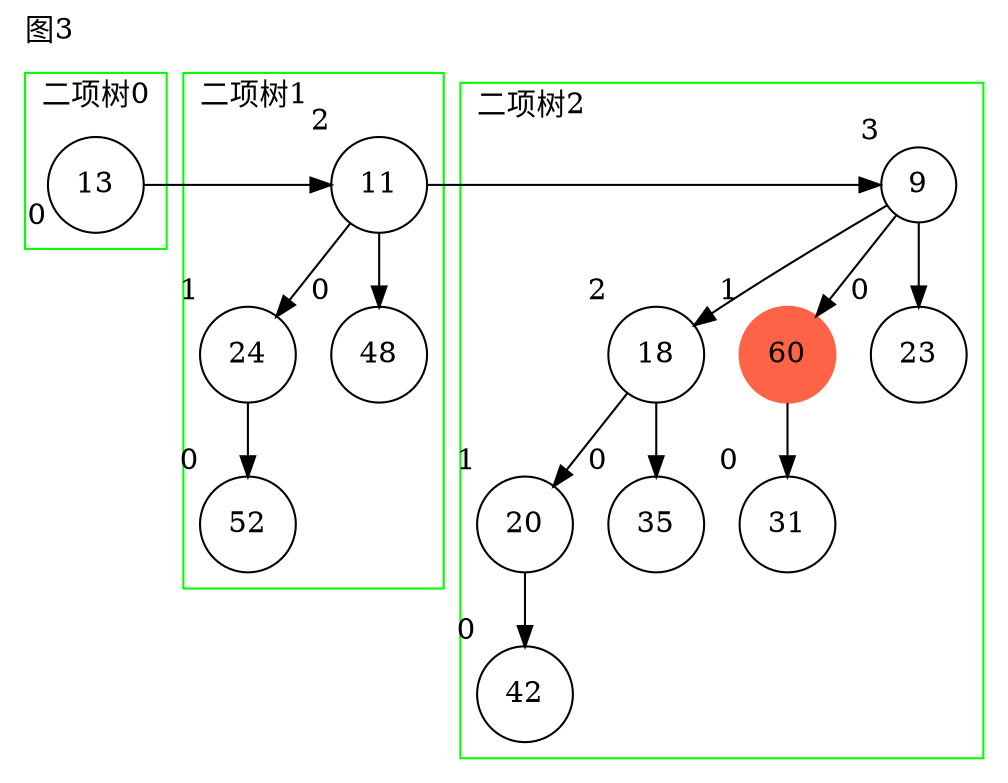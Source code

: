 digraph g{
node[shape=circle];
label="图3";
labeljust=l;
labelloc=t;
subgraph cluster_0 {
pencolor=green;label="二项树0";
n153[label=13, xlabel=0];
}
subgraph cluster_1 {
pencolor=green;label="二项树1";
n154[label=11, xlabel=2];
n155[label=24, xlabel=1];
n154->n155;
n156[label=48, xlabel=0];
n154->n156[weight=100];
n157[label=52, xlabel=0];
n155->n157[weight=100];
}
n153->n154[constraint=false];
subgraph cluster_2 {
pencolor=green;label="二项树2";
n158[label=9, xlabel=3];
n159[label=18, xlabel=2];
n158->n159;
n160[label=60, xlabel=1, style = filled,color="tomato"];
n158->n160;
n161[label=23, xlabel=0];
n158->n161[weight=100];
n162[label=31, xlabel=0];
n160->n162[weight=100];
n163[label=20, xlabel=1];
n159->n163;
n164[label=35, xlabel=0];
n159->n164[weight=100];
n165[label=42, xlabel=0];
n163->n165[weight=100];
}
n154->n158[constraint=false];
}

